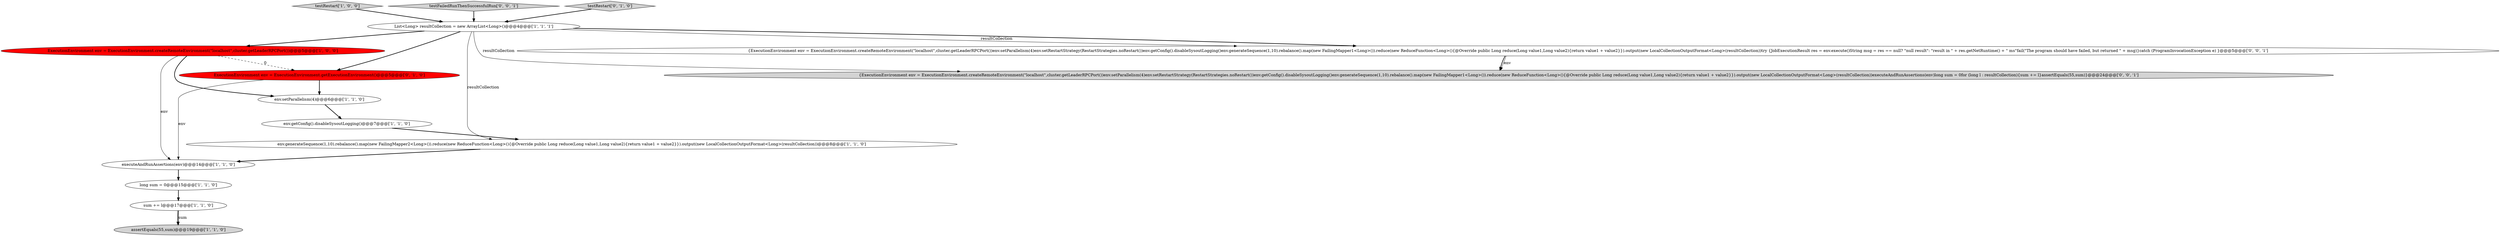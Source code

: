 digraph {
4 [style = filled, label = "ExecutionEnvironment env = ExecutionEnvironment.createRemoteEnvironment(\"localhost\",cluster.getLeaderRPCPort())@@@5@@@['1', '0', '0']", fillcolor = red, shape = ellipse image = "AAA1AAABBB1BBB"];
11 [style = filled, label = "ExecutionEnvironment env = ExecutionEnvironment.getExecutionEnvironment()@@@5@@@['0', '1', '0']", fillcolor = red, shape = ellipse image = "AAA1AAABBB2BBB"];
5 [style = filled, label = "env.generateSequence(1,10).rebalance().map(new FailingMapper2<Long>()).reduce(new ReduceFunction<Long>(){@Override public Long reduce(Long value1,Long value2){return value1 + value2}}).output(new LocalCollectionOutputFormat<Long>(resultCollection))@@@8@@@['1', '1', '0']", fillcolor = white, shape = ellipse image = "AAA0AAABBB1BBB"];
6 [style = filled, label = "testRestart['1', '0', '0']", fillcolor = lightgray, shape = diamond image = "AAA0AAABBB1BBB"];
9 [style = filled, label = "executeAndRunAssertions(env)@@@14@@@['1', '1', '0']", fillcolor = white, shape = ellipse image = "AAA0AAABBB1BBB"];
13 [style = filled, label = "testFailedRunThenSuccessfulRun['0', '0', '1']", fillcolor = lightgray, shape = diamond image = "AAA0AAABBB3BBB"];
3 [style = filled, label = "long sum = 0@@@15@@@['1', '1', '0']", fillcolor = white, shape = ellipse image = "AAA0AAABBB1BBB"];
10 [style = filled, label = "testRestart['0', '1', '0']", fillcolor = lightgray, shape = diamond image = "AAA0AAABBB2BBB"];
14 [style = filled, label = "{ExecutionEnvironment env = ExecutionEnvironment.createRemoteEnvironment(\"localhost\",cluster.getLeaderRPCPort())env.setParallelism(4)env.setRestartStrategy(RestartStrategies.noRestart())env.getConfig().disableSysoutLogging()env.generateSequence(1,10).rebalance().map(new FailingMapper1<Long>()).reduce(new ReduceFunction<Long>(){@Override public Long reduce(Long value1,Long value2){return value1 + value2}}).output(new LocalCollectionOutputFormat<Long>(resultCollection))try {JobExecutionResult res = env.execute()String msg = res == null? \"null result\": \"result in \" + res.getNetRuntime() + \" ms\"fail(\"The program should have failed, but returned \" + msg)}catch (ProgramInvocationException e) }@@@5@@@['0', '0', '1']", fillcolor = white, shape = ellipse image = "AAA0AAABBB3BBB"];
0 [style = filled, label = "List<Long> resultCollection = new ArrayList<Long>()@@@4@@@['1', '1', '1']", fillcolor = white, shape = ellipse image = "AAA0AAABBB1BBB"];
8 [style = filled, label = "env.setParallelism(4)@@@6@@@['1', '1', '0']", fillcolor = white, shape = ellipse image = "AAA0AAABBB1BBB"];
2 [style = filled, label = "assertEquals(55,sum)@@@19@@@['1', '1', '0']", fillcolor = lightgray, shape = ellipse image = "AAA0AAABBB1BBB"];
12 [style = filled, label = "{ExecutionEnvironment env = ExecutionEnvironment.createRemoteEnvironment(\"localhost\",cluster.getLeaderRPCPort())env.setParallelism(4)env.setRestartStrategy(RestartStrategies.noRestart())env.getConfig().disableSysoutLogging()env.generateSequence(1,10).rebalance().map(new FailingMapper1<Long>()).reduce(new ReduceFunction<Long>(){@Override public Long reduce(Long value1,Long value2){return value1 + value2}}).output(new LocalCollectionOutputFormat<Long>(resultCollection))executeAndRunAssertions(env)long sum = 0for (long l : resultCollection){sum += l}assertEquals(55,sum)}@@@24@@@['0', '0', '1']", fillcolor = lightgray, shape = ellipse image = "AAA0AAABBB3BBB"];
7 [style = filled, label = "sum += l@@@17@@@['1', '1', '0']", fillcolor = white, shape = ellipse image = "AAA0AAABBB1BBB"];
1 [style = filled, label = "env.getConfig().disableSysoutLogging()@@@7@@@['1', '1', '0']", fillcolor = white, shape = ellipse image = "AAA0AAABBB1BBB"];
1->5 [style = bold, label=""];
14->12 [style = solid, label="env"];
0->12 [style = solid, label="resultCollection"];
5->9 [style = bold, label=""];
0->11 [style = bold, label=""];
6->0 [style = bold, label=""];
4->9 [style = solid, label="env"];
8->1 [style = bold, label=""];
0->14 [style = bold, label=""];
0->14 [style = solid, label="resultCollection"];
3->7 [style = bold, label=""];
0->4 [style = bold, label=""];
7->2 [style = bold, label=""];
14->12 [style = bold, label=""];
10->0 [style = bold, label=""];
0->5 [style = solid, label="resultCollection"];
9->3 [style = bold, label=""];
4->8 [style = bold, label=""];
11->8 [style = bold, label=""];
13->0 [style = bold, label=""];
7->2 [style = solid, label="sum"];
4->11 [style = dashed, label="0"];
11->9 [style = solid, label="env"];
}

